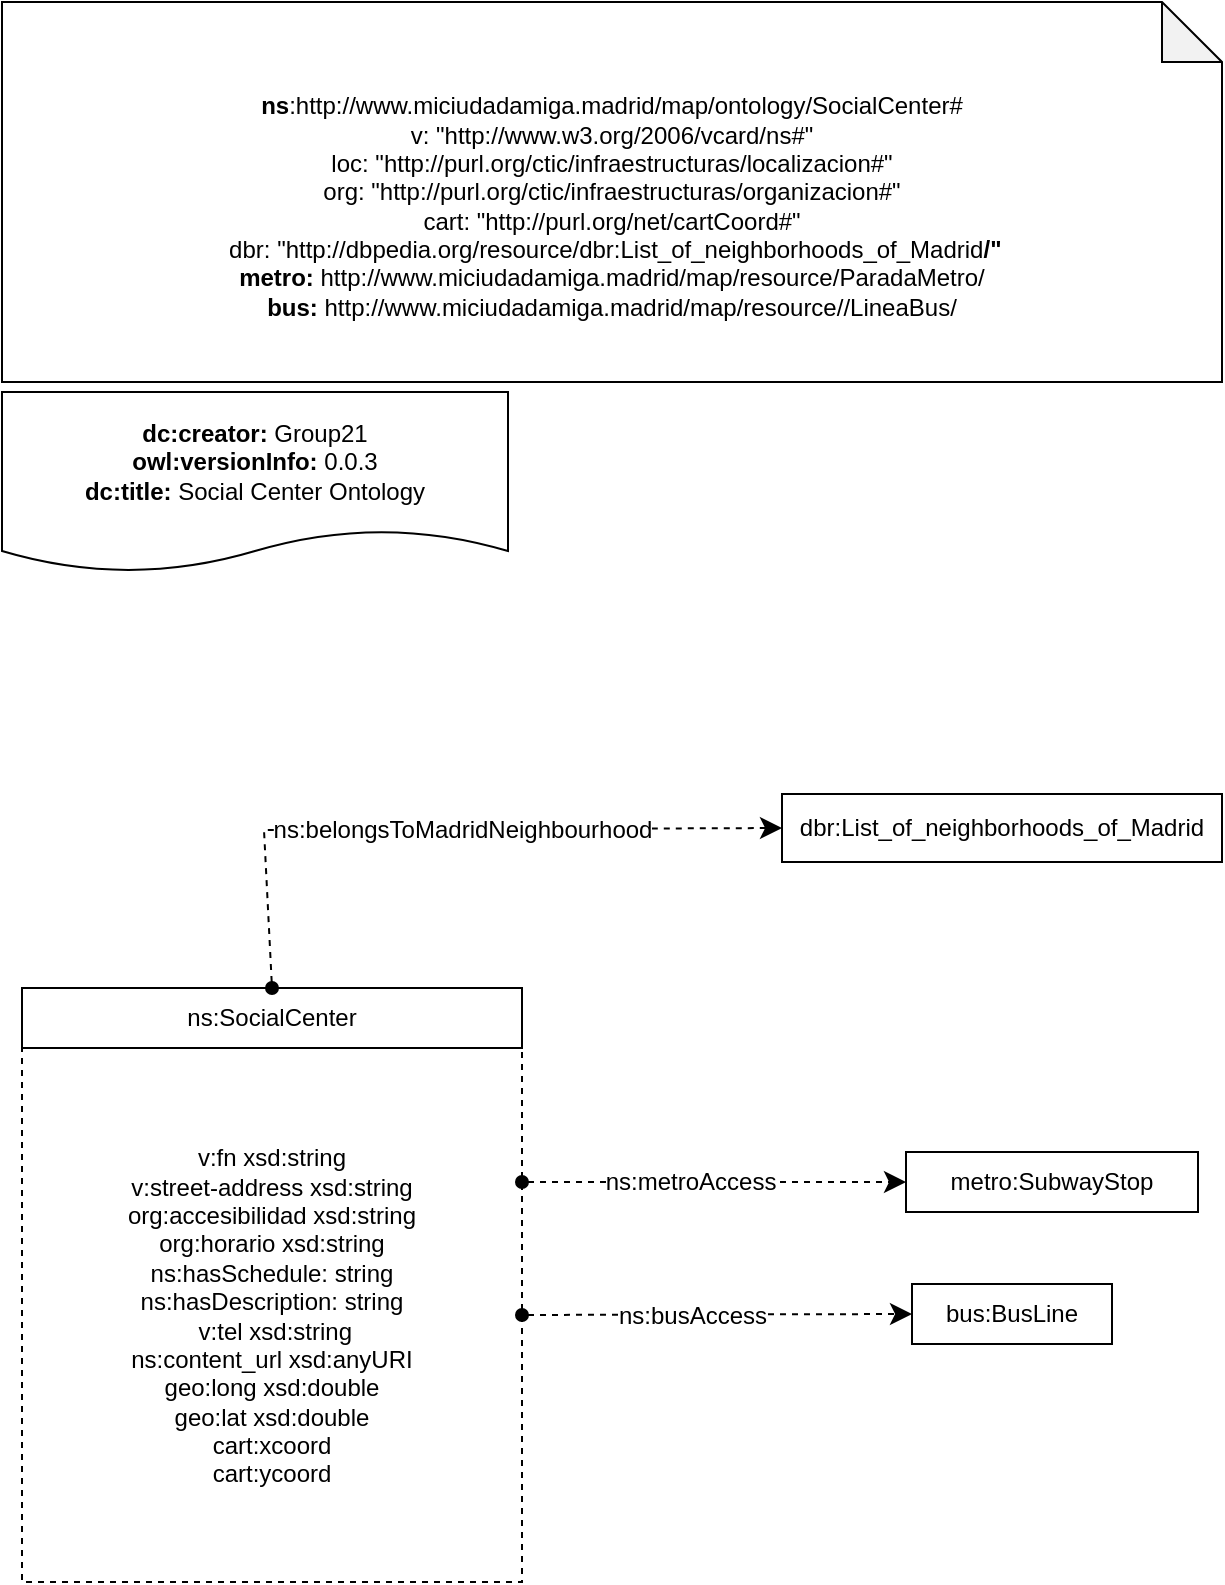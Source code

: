 <mxfile version="20.4.1" type="device"><diagram id="9PM6FLSkvyJNw-woXXAw" name="Página-1"><mxGraphModel dx="782" dy="371" grid="1" gridSize="10" guides="1" tooltips="1" connect="1" arrows="1" fold="1" page="1" pageScale="1" pageWidth="827" pageHeight="1169" math="0" shadow="0"><root><mxCell id="0"/><mxCell id="1" parent="0"/><mxCell id="TgU285kArSeetrimVc_d-1" value="&lt;div&gt;&lt;br&gt;&lt;/div&gt;&lt;div&gt;&lt;b&gt;ns&lt;/b&gt;:http://www.miciudadamiga.madrid/map/ontology/SocialCenter#&lt;b&gt;&lt;br&gt;&lt;/b&gt;&lt;/div&gt;&lt;div&gt;v: &quot;http://www.w3.org/2006/vcard/ns#&quot;&lt;br&gt;&lt;/div&gt;&lt;div&gt;loc: &quot;http://purl.org/ctic/infraestructuras/localizacion#&quot;&lt;br&gt;&lt;/div&gt;&lt;div&gt;&lt;div&gt;org: &quot;http://purl.org/ctic/infraestructuras/organizacion#&quot;&lt;/div&gt;&lt;div&gt;cart: &quot;http://purl.org/net/cartCoord#&quot;&lt;/div&gt;&lt;div&gt;&amp;nbsp;dbr: &quot;http://dbpedia.org/resource/dbr:List_of_neighborhoods_of_Madrid&lt;b&gt;/&quot;&lt;/b&gt;&lt;/div&gt;&lt;/div&gt;&lt;b style=&quot;background-color: initial;&quot;&gt;metro:&amp;nbsp;&lt;/b&gt;http://www.miciudadamiga.madrid/map/resource/ParadaMetro/&lt;br&gt;&lt;b style=&quot;background-color: initial;&quot;&gt;bus:&amp;nbsp;&lt;/b&gt;http://www.miciudadamiga.madrid/map/resource//LineaBus/" style="shape=note;whiteSpace=wrap;html=1;backgroundOutline=1;darkOpacity=0.05;" parent="1" vertex="1"><mxGeometry x="40" y="20" width="610" height="190" as="geometry"/></mxCell><mxCell id="TgU285kArSeetrimVc_d-2" value="&lt;div&gt;&lt;b&gt;dc:creator:&lt;/b&gt;&amp;nbsp;Group21&lt;/div&gt;&lt;div&gt;&lt;b&gt;owl:versionInfo:&lt;/b&gt; 0.0.3&lt;/div&gt;&lt;div&gt;&lt;b&gt;dc:title:&lt;/b&gt;&amp;nbsp;Social Center Ontology&lt;/div&gt;" style="shape=document;whiteSpace=wrap;html=1;boundedLbl=1;labelBackgroundColor=#ffffff;strokeColor=#000000;fontSize=12;fontColor=#000000;size=0.233;" parent="1" vertex="1"><mxGeometry x="40" y="215" width="253" height="90" as="geometry"/></mxCell><mxCell id="SgGzgOKirr2fM64_-Xsk-3" value="v:fn xsd:string&lt;br&gt;v:street-address xsd:string&lt;br&gt;org:accesibilidad xsd:string&lt;br&gt;org:horario xsd:string&lt;br&gt;ns:hasSchedule: string&lt;br&gt;ns:hasDescription: string&lt;br&gt;&amp;nbsp;v:tel xsd:string&lt;br&gt;ns:content_url xsd:anyURI&lt;br&gt;geo:long xsd:double&lt;br&gt;geo:lat xsd:double&lt;br&gt;cart:xcoord&lt;br&gt;cart:ycoord" style="rounded=0;whiteSpace=wrap;html=1;snapToPoint=1;points=[[0.1,0],[0.2,0],[0.3,0],[0.4,0],[0.5,0],[0.6,0],[0.7,0],[0.8,0],[0.9,0],[0,0.1],[0,0.3],[0,0.5],[0,0.7],[0,0.9],[0.1,1],[0.2,1],[0.3,1],[0.4,1],[0.5,1],[0.6,1],[0.7,1],[0.8,1],[0.9,1],[1,0.1],[1,0.3],[1,0.5],[1,0.7],[1,0.9]];dashed=1;" parent="1" vertex="1"><mxGeometry x="50" y="543" width="250" height="267" as="geometry"/></mxCell><mxCell id="SgGzgOKirr2fM64_-Xsk-4" value="ns:SocialCenter" style="rounded=0;whiteSpace=wrap;html=1;snapToPoint=1;points=[[0.1,0],[0.2,0],[0.3,0],[0.4,0],[0.5,0],[0.6,0],[0.7,0],[0.8,0],[0.9,0],[0,0.1],[0,0.3],[0,0.5],[0,0.7],[0,0.9],[0.1,1],[0.2,1],[0.3,1],[0.4,1],[0.5,1],[0.6,1],[0.7,1],[0.8,1],[0.9,1],[1,0.1],[1,0.3],[1,0.5],[1,0.7],[1,0.9]];" parent="1" vertex="1"><mxGeometry x="50" y="513" width="250" height="30" as="geometry"/></mxCell><mxCell id="SgGzgOKirr2fM64_-Xsk-22" value="dbr:List_of_neighborhoods_of_Madrid" style="rounded=0;whiteSpace=wrap;html=1;snapToPoint=1;points=[[0.1,0],[0.2,0],[0.3,0],[0.4,0],[0.5,0],[0.6,0],[0.7,0],[0.8,0],[0.9,0],[0,0.1],[0,0.3],[0,0.5],[0,0.7],[0,0.9],[0.1,1],[0.2,1],[0.3,1],[0.4,1],[0.5,1],[0.6,1],[0.7,1],[0.8,1],[0.9,1],[1,0.1],[1,0.3],[1,0.5],[1,0.7],[1,0.9]];" parent="1" vertex="1"><mxGeometry x="430" y="416" width="220" height="34" as="geometry"/></mxCell><mxCell id="SgGzgOKirr2fM64_-Xsk-24" value="" style="endArrow=classic;html=1;exitX=0.5;exitY=0;exitDx=0;exitDy=0;entryX=0;entryY=0.5;entryDx=0;entryDy=0;endSize=8;startArrow=oval;startFill=1;dashed=1;arcSize=0;rounded=0;" parent="1" source="SgGzgOKirr2fM64_-Xsk-4" target="SgGzgOKirr2fM64_-Xsk-22" edge="1"><mxGeometry width="50" height="50" relative="1" as="geometry"><mxPoint x="227" y="434" as="sourcePoint"/><mxPoint x="319.0" y="537.33" as="targetPoint"/><Array as="points"><mxPoint x="171" y="434"/></Array></mxGeometry></mxCell><mxCell id="SgGzgOKirr2fM64_-Xsk-45" value="metro:SubwayStop" style="rounded=0;whiteSpace=wrap;html=1;snapToPoint=1;points=[[0.1,0],[0.2,0],[0.3,0],[0.4,0],[0.5,0],[0.6,0],[0.7,0],[0.8,0],[0.9,0],[0,0.1],[0,0.3],[0,0.5],[0,0.7],[0,0.9],[0.1,1],[0.2,1],[0.3,1],[0.4,1],[0.5,1],[0.6,1],[0.7,1],[0.8,1],[0.9,1],[1,0.1],[1,0.3],[1,0.5],[1,0.7],[1,0.9]];" parent="1" vertex="1"><mxGeometry x="492" y="595" width="146" height="30" as="geometry"/></mxCell><mxCell id="SgGzgOKirr2fM64_-Xsk-47" value="" style="endArrow=classic;html=1;entryX=0;entryY=0.5;entryDx=0;entryDy=0;endSize=8;startArrow=oval;startFill=1;dashed=1;arcSize=0;rounded=0;" parent="1" target="SgGzgOKirr2fM64_-Xsk-45" edge="1"><mxGeometry width="50" height="50" relative="1" as="geometry"><mxPoint x="300" y="610" as="sourcePoint"/><mxPoint x="502.0" y="713.33" as="targetPoint"/></mxGeometry></mxCell><mxCell id="SgGzgOKirr2fM64_-Xsk-48" value="&lt;div&gt;ns:metroAccess&lt;/div&gt;" style="text;html=1;align=center;verticalAlign=middle;resizable=0;points=[];labelBackgroundColor=#ffffff;" parent="SgGzgOKirr2fM64_-Xsk-47" vertex="1" connectable="0"><mxGeometry x="-0.127" relative="1" as="geometry"><mxPoint as="offset"/></mxGeometry></mxCell><mxCell id="SgGzgOKirr2fM64_-Xsk-51" value="bus:BusLine" style="rounded=0;whiteSpace=wrap;html=1;snapToPoint=1;points=[[0.1,0],[0.2,0],[0.3,0],[0.4,0],[0.5,0],[0.6,0],[0.7,0],[0.8,0],[0.9,0],[0,0.1],[0,0.3],[0,0.5],[0,0.7],[0,0.9],[0.1,1],[0.2,1],[0.3,1],[0.4,1],[0.5,1],[0.6,1],[0.7,1],[0.8,1],[0.9,1],[1,0.1],[1,0.3],[1,0.5],[1,0.7],[1,0.9]];" parent="1" vertex="1"><mxGeometry x="495" y="661" width="100" height="30" as="geometry"/></mxCell><mxCell id="SgGzgOKirr2fM64_-Xsk-53" value="" style="endArrow=classic;html=1;exitX=1;exitY=0.5;exitDx=0;exitDy=0;entryX=0;entryY=0.5;entryDx=0;entryDy=0;endSize=8;startArrow=oval;startFill=1;dashed=1;arcSize=0;rounded=0;" parent="1" source="SgGzgOKirr2fM64_-Xsk-3" target="SgGzgOKirr2fM64_-Xsk-51" edge="1"><mxGeometry width="50" height="50" relative="1" as="geometry"><mxPoint x="456" y="676" as="sourcePoint"/><mxPoint x="548.0" y="779.33" as="targetPoint"/></mxGeometry></mxCell><mxCell id="SgGzgOKirr2fM64_-Xsk-54" value="&lt;div&gt;ns:busAccess&lt;/div&gt;" style="text;html=1;align=center;verticalAlign=middle;resizable=0;points=[];labelBackgroundColor=#ffffff;" parent="SgGzgOKirr2fM64_-Xsk-53" vertex="1" connectable="0"><mxGeometry x="-0.127" relative="1" as="geometry"><mxPoint as="offset"/></mxGeometry></mxCell><mxCell id="5EZsgR92pzxHU3DBG-NL-3" value="&lt;div&gt;ns:belongsToMadridNeighbourhood&lt;/div&gt;" style="text;html=1;align=center;verticalAlign=middle;resizable=0;points=[];labelBackgroundColor=#ffffff;" vertex="1" connectable="0" parent="1"><mxGeometry x="240.0" y="433.001" as="geometry"><mxPoint x="30" y="1" as="offset"/></mxGeometry></mxCell></root></mxGraphModel></diagram></mxfile>